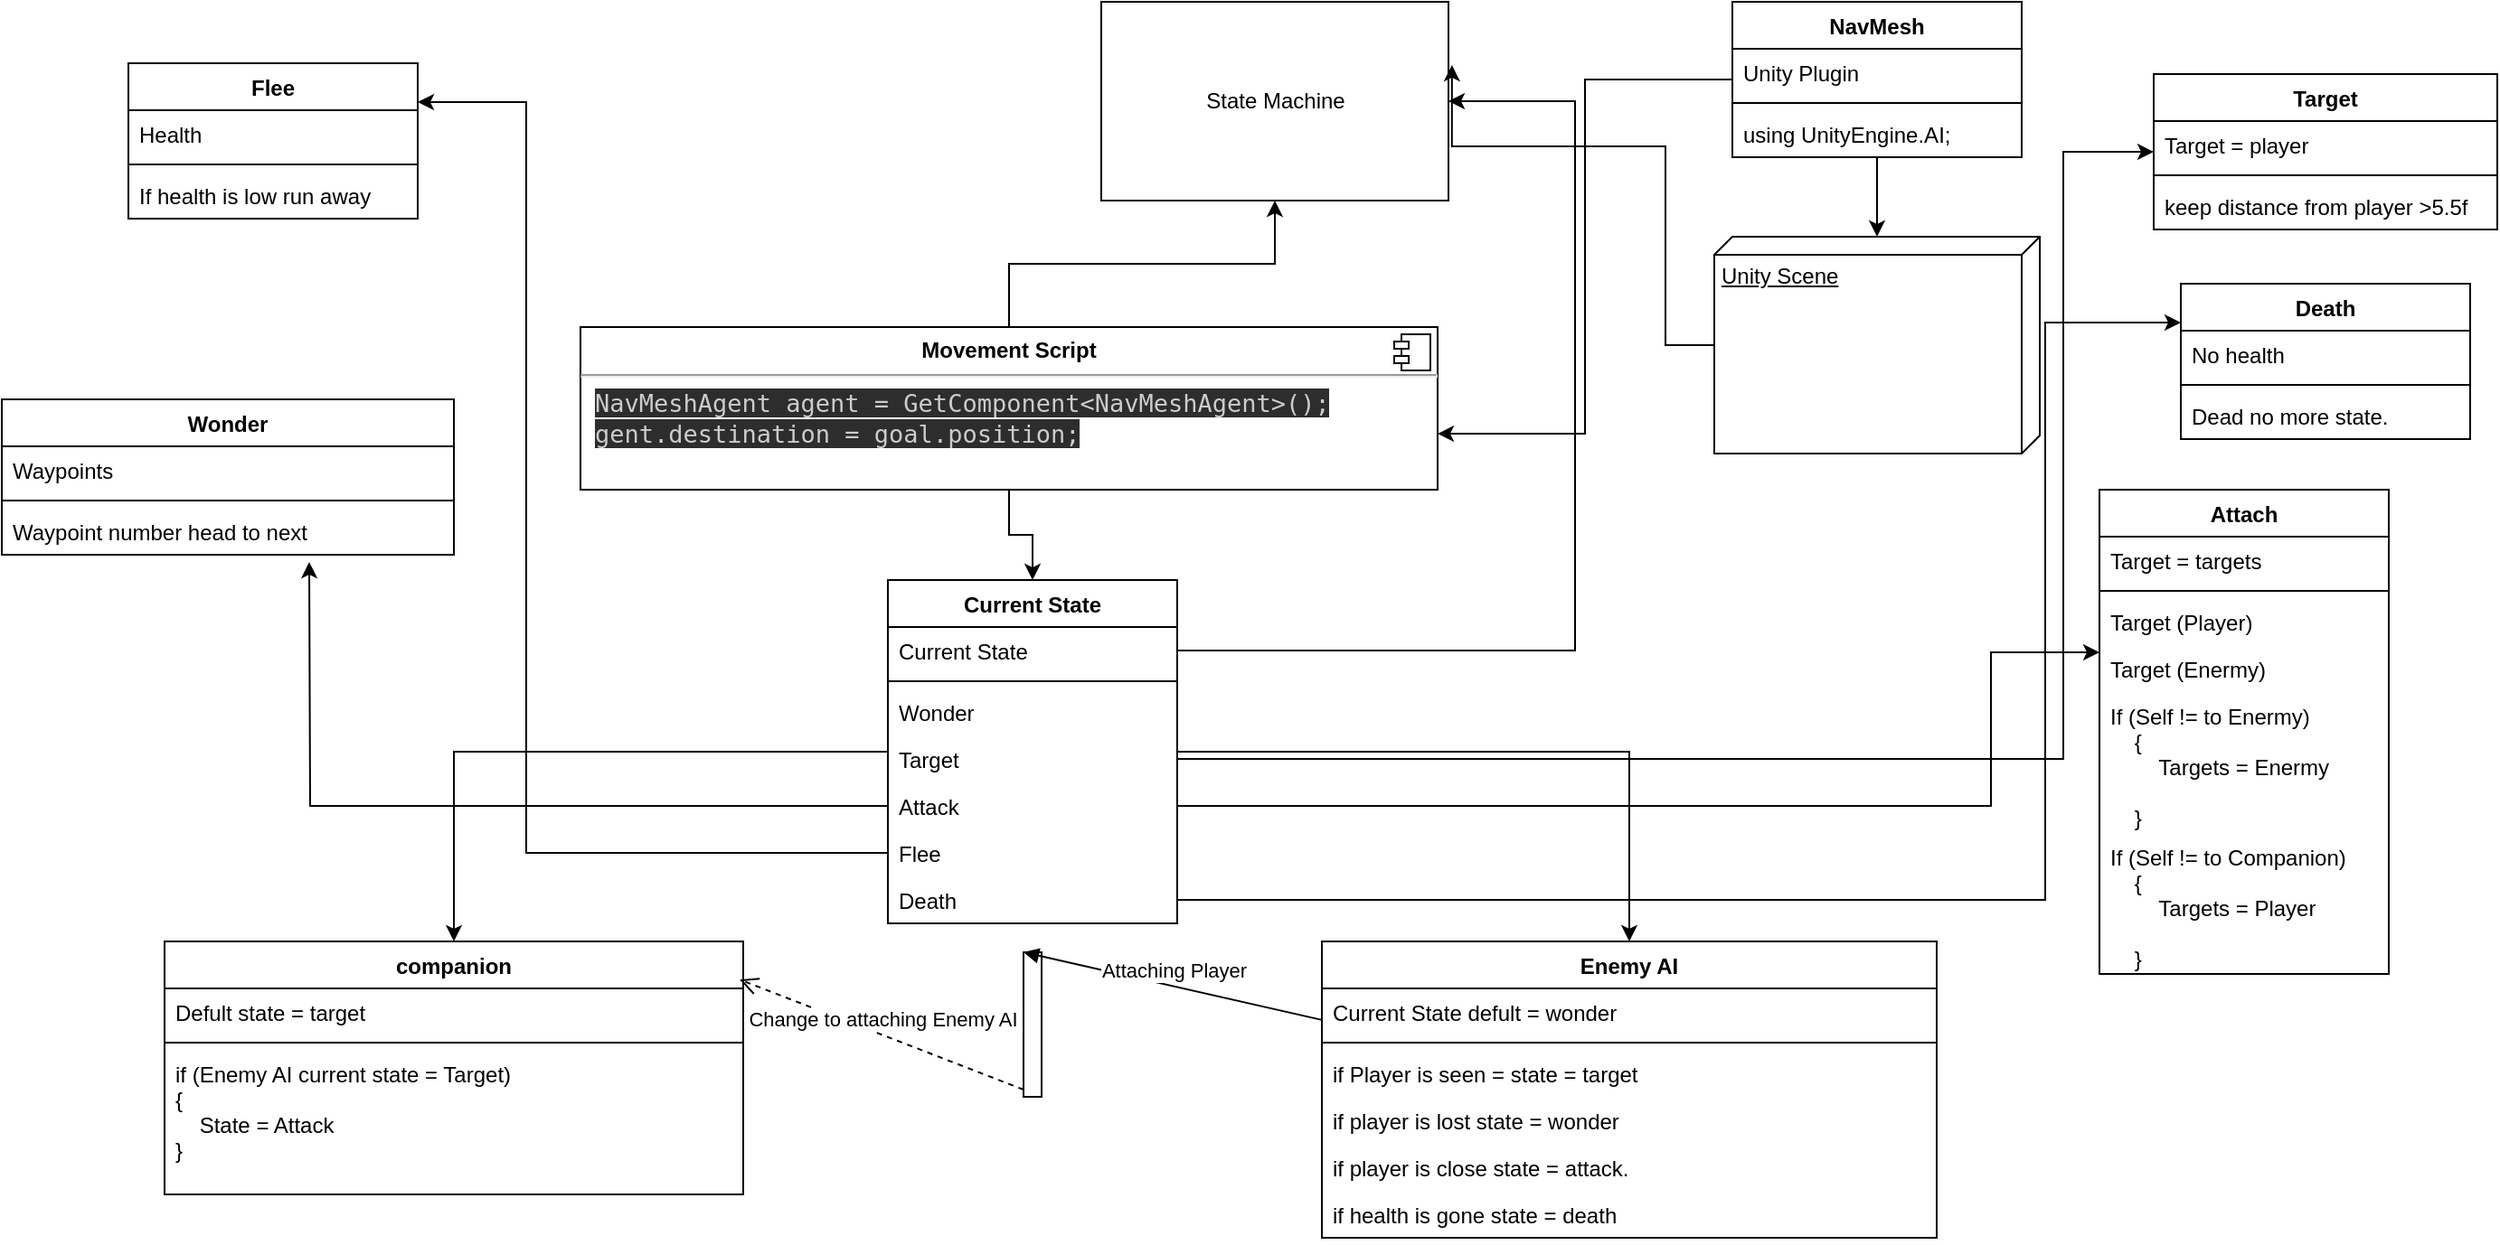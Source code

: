 <mxfile version="17.1.3" type="github"><diagram id="Db6rsAiDNWLmZgQAVARA" name="Page-1"><mxGraphModel dx="2249" dy="737" grid="1" gridSize="10" guides="1" tooltips="1" connect="1" arrows="1" fold="1" page="1" pageScale="1" pageWidth="827" pageHeight="1169" math="0" shadow="0"><root><mxCell id="0"/><mxCell id="1" parent="0"/><mxCell id="M40ppNEhyecICYeKJpTs-1" value="State Machine&lt;br&gt;" style="html=1;" parent="1" vertex="1"><mxGeometry x="318" y="40" width="192" height="110" as="geometry"/></mxCell><mxCell id="M40ppNEhyecICYeKJpTs-7" style="edgeStyle=orthogonalEdgeStyle;rounded=0;orthogonalLoop=1;jettySize=auto;html=1;" parent="1" source="M40ppNEhyecICYeKJpTs-2" target="M40ppNEhyecICYeKJpTs-6" edge="1"><mxGeometry relative="1" as="geometry"/></mxCell><mxCell id="M40ppNEhyecICYeKJpTs-12" style="edgeStyle=orthogonalEdgeStyle;rounded=0;orthogonalLoop=1;jettySize=auto;html=1;entryX=1;entryY=0.656;entryDx=0;entryDy=0;entryPerimeter=0;" parent="1" source="M40ppNEhyecICYeKJpTs-2" target="M40ppNEhyecICYeKJpTs-8" edge="1"><mxGeometry relative="1" as="geometry"/></mxCell><mxCell id="M40ppNEhyecICYeKJpTs-2" value="NavMesh" style="swimlane;fontStyle=1;align=center;verticalAlign=top;childLayout=stackLayout;horizontal=1;startSize=26;horizontalStack=0;resizeParent=1;resizeParentMax=0;resizeLast=0;collapsible=1;marginBottom=0;" parent="1" vertex="1"><mxGeometry x="667" y="40" width="160" height="86" as="geometry"/></mxCell><mxCell id="M40ppNEhyecICYeKJpTs-3" value="Unity Plugin" style="text;strokeColor=none;fillColor=none;align=left;verticalAlign=top;spacingLeft=4;spacingRight=4;overflow=hidden;rotatable=0;points=[[0,0.5],[1,0.5]];portConstraint=eastwest;" parent="M40ppNEhyecICYeKJpTs-2" vertex="1"><mxGeometry y="26" width="160" height="26" as="geometry"/></mxCell><mxCell id="M40ppNEhyecICYeKJpTs-4" value="" style="line;strokeWidth=1;fillColor=none;align=left;verticalAlign=middle;spacingTop=-1;spacingLeft=3;spacingRight=3;rotatable=0;labelPosition=right;points=[];portConstraint=eastwest;" parent="M40ppNEhyecICYeKJpTs-2" vertex="1"><mxGeometry y="52" width="160" height="8" as="geometry"/></mxCell><mxCell id="M40ppNEhyecICYeKJpTs-5" value="using UnityEngine.AI;" style="text;strokeColor=none;fillColor=none;align=left;verticalAlign=top;spacingLeft=4;spacingRight=4;overflow=hidden;rotatable=0;points=[[0,0.5],[1,0.5]];portConstraint=eastwest;" parent="M40ppNEhyecICYeKJpTs-2" vertex="1"><mxGeometry y="60" width="160" height="26" as="geometry"/></mxCell><mxCell id="M40ppNEhyecICYeKJpTs-11" style="edgeStyle=orthogonalEdgeStyle;rounded=0;orthogonalLoop=1;jettySize=auto;html=1;entryX=1.01;entryY=0.318;entryDx=0;entryDy=0;entryPerimeter=0;" parent="1" source="M40ppNEhyecICYeKJpTs-6" target="M40ppNEhyecICYeKJpTs-1" edge="1"><mxGeometry relative="1" as="geometry"><Array as="points"><mxPoint x="630" y="230"/><mxPoint x="630" y="120"/><mxPoint x="512" y="120"/></Array></mxGeometry></mxCell><mxCell id="M40ppNEhyecICYeKJpTs-6" value="Unity Scene" style="verticalAlign=top;align=left;spacingTop=8;spacingLeft=2;spacingRight=12;shape=cube;size=10;direction=south;fontStyle=4;html=1;" parent="1" vertex="1"><mxGeometry x="657" y="170" width="180" height="120" as="geometry"/></mxCell><mxCell id="M40ppNEhyecICYeKJpTs-10" style="edgeStyle=orthogonalEdgeStyle;rounded=0;orthogonalLoop=1;jettySize=auto;html=1;" parent="1" source="M40ppNEhyecICYeKJpTs-8" target="M40ppNEhyecICYeKJpTs-1" edge="1"><mxGeometry relative="1" as="geometry"/></mxCell><mxCell id="M40ppNEhyecICYeKJpTs-18" style="edgeStyle=orthogonalEdgeStyle;rounded=0;orthogonalLoop=1;jettySize=auto;html=1;" parent="1" source="M40ppNEhyecICYeKJpTs-8" target="M40ppNEhyecICYeKJpTs-14" edge="1"><mxGeometry relative="1" as="geometry"/></mxCell><mxCell id="M40ppNEhyecICYeKJpTs-8" value="&lt;p style=&quot;margin: 0px ; margin-top: 6px ; text-align: center&quot;&gt;&lt;b&gt;Movement Script&lt;/b&gt;&lt;/p&gt;&lt;hr&gt;&lt;p style=&quot;margin: 0px ; margin-left: 8px&quot;&gt;&lt;span style=&quot;color: rgb(204 , 204 , 204) ; font-family: monospace ; font-size: 13.5px ; background-color: rgb(45 , 45 , 45)&quot;&gt;NavMeshAgent agent = GetComponent&amp;lt;NavMeshAgent&amp;gt;();&lt;/span&gt;&lt;br&gt;&lt;span style=&quot;color: rgb(204 , 204 , 204) ; font-family: monospace ; font-size: 13.5px ; background-color: rgb(45 , 45 , 45)&quot;&gt;gent.destination = goal.position;&lt;/span&gt;&lt;br&gt;&lt;/p&gt;" style="align=left;overflow=fill;html=1;dropTarget=0;" parent="1" vertex="1"><mxGeometry x="30" y="220" width="474" height="90" as="geometry"/></mxCell><mxCell id="M40ppNEhyecICYeKJpTs-9" value="" style="shape=component;jettyWidth=8;jettyHeight=4;" parent="M40ppNEhyecICYeKJpTs-8" vertex="1"><mxGeometry x="1" width="20" height="20" relative="1" as="geometry"><mxPoint x="-24" y="4" as="offset"/></mxGeometry></mxCell><mxCell id="M40ppNEhyecICYeKJpTs-31" style="edgeStyle=orthogonalEdgeStyle;rounded=0;orthogonalLoop=1;jettySize=auto;html=1;entryX=0.5;entryY=0;entryDx=0;entryDy=0;" parent="1" source="M40ppNEhyecICYeKJpTs-14" target="M40ppNEhyecICYeKJpTs-27" edge="1"><mxGeometry relative="1" as="geometry"/></mxCell><mxCell id="M40ppNEhyecICYeKJpTs-36" style="edgeStyle=orthogonalEdgeStyle;rounded=0;orthogonalLoop=1;jettySize=auto;html=1;entryX=0.5;entryY=0;entryDx=0;entryDy=0;" parent="1" source="M40ppNEhyecICYeKJpTs-14" target="M40ppNEhyecICYeKJpTs-32" edge="1"><mxGeometry relative="1" as="geometry"/></mxCell><mxCell id="M40ppNEhyecICYeKJpTs-14" value="Current State" style="swimlane;fontStyle=1;align=center;verticalAlign=top;childLayout=stackLayout;horizontal=1;startSize=26;horizontalStack=0;resizeParent=1;resizeParentMax=0;resizeLast=0;collapsible=1;marginBottom=0;" parent="1" vertex="1"><mxGeometry x="200" y="360" width="160" height="190" as="geometry"/></mxCell><mxCell id="M40ppNEhyecICYeKJpTs-15" value="Current State" style="text;strokeColor=none;fillColor=none;align=left;verticalAlign=top;spacingLeft=4;spacingRight=4;overflow=hidden;rotatable=0;points=[[0,0.5],[1,0.5]];portConstraint=eastwest;" parent="M40ppNEhyecICYeKJpTs-14" vertex="1"><mxGeometry y="26" width="160" height="26" as="geometry"/></mxCell><mxCell id="M40ppNEhyecICYeKJpTs-16" value="" style="line;strokeWidth=1;fillColor=none;align=left;verticalAlign=middle;spacingTop=-1;spacingLeft=3;spacingRight=3;rotatable=0;labelPosition=right;points=[];portConstraint=eastwest;" parent="M40ppNEhyecICYeKJpTs-14" vertex="1"><mxGeometry y="52" width="160" height="8" as="geometry"/></mxCell><mxCell id="M40ppNEhyecICYeKJpTs-17" value="Wonder    &#10;&#10;" style="text;strokeColor=none;fillColor=none;align=left;verticalAlign=top;spacingLeft=4;spacingRight=4;overflow=hidden;rotatable=0;points=[[0,0.5],[1,0.5]];portConstraint=eastwest;" parent="M40ppNEhyecICYeKJpTs-14" vertex="1"><mxGeometry y="60" width="160" height="26" as="geometry"/></mxCell><mxCell id="M40ppNEhyecICYeKJpTs-22" value="Target" style="text;strokeColor=none;fillColor=none;align=left;verticalAlign=top;spacingLeft=4;spacingRight=4;overflow=hidden;rotatable=0;points=[[0,0.5],[1,0.5]];portConstraint=eastwest;" parent="M40ppNEhyecICYeKJpTs-14" vertex="1"><mxGeometry y="86" width="160" height="26" as="geometry"/></mxCell><mxCell id="M40ppNEhyecICYeKJpTs-23" value="Attack" style="text;strokeColor=none;fillColor=none;align=left;verticalAlign=top;spacingLeft=4;spacingRight=4;overflow=hidden;rotatable=0;points=[[0,0.5],[1,0.5]];portConstraint=eastwest;" parent="M40ppNEhyecICYeKJpTs-14" vertex="1"><mxGeometry y="112" width="160" height="26" as="geometry"/></mxCell><mxCell id="M40ppNEhyecICYeKJpTs-24" value="Flee" style="text;strokeColor=none;fillColor=none;align=left;verticalAlign=top;spacingLeft=4;spacingRight=4;overflow=hidden;rotatable=0;points=[[0,0.5],[1,0.5]];portConstraint=eastwest;" parent="M40ppNEhyecICYeKJpTs-14" vertex="1"><mxGeometry y="138" width="160" height="26" as="geometry"/></mxCell><mxCell id="M40ppNEhyecICYeKJpTs-25" value="Death" style="text;strokeColor=none;fillColor=none;align=left;verticalAlign=top;spacingLeft=4;spacingRight=4;overflow=hidden;rotatable=0;points=[[0,0.5],[1,0.5]];portConstraint=eastwest;" parent="M40ppNEhyecICYeKJpTs-14" vertex="1"><mxGeometry y="164" width="160" height="26" as="geometry"/></mxCell><mxCell id="M40ppNEhyecICYeKJpTs-19" style="edgeStyle=orthogonalEdgeStyle;rounded=0;orthogonalLoop=1;jettySize=auto;html=1;" parent="1" source="M40ppNEhyecICYeKJpTs-15" target="M40ppNEhyecICYeKJpTs-1" edge="1"><mxGeometry relative="1" as="geometry"><mxPoint x="530" y="60" as="targetPoint"/><Array as="points"><mxPoint x="580" y="399"/><mxPoint x="580" y="95"/></Array></mxGeometry></mxCell><mxCell id="M40ppNEhyecICYeKJpTs-27" value="Enemy AI" style="swimlane;fontStyle=1;align=center;verticalAlign=top;childLayout=stackLayout;horizontal=1;startSize=26;horizontalStack=0;resizeParent=1;resizeParentMax=0;resizeLast=0;collapsible=1;marginBottom=0;" parent="1" vertex="1"><mxGeometry x="440" y="560" width="340" height="164" as="geometry"/></mxCell><mxCell id="M40ppNEhyecICYeKJpTs-28" value="Current State defult = wonder " style="text;strokeColor=none;fillColor=none;align=left;verticalAlign=top;spacingLeft=4;spacingRight=4;overflow=hidden;rotatable=0;points=[[0,0.5],[1,0.5]];portConstraint=eastwest;" parent="M40ppNEhyecICYeKJpTs-27" vertex="1"><mxGeometry y="26" width="340" height="26" as="geometry"/></mxCell><mxCell id="M40ppNEhyecICYeKJpTs-29" value="" style="line;strokeWidth=1;fillColor=none;align=left;verticalAlign=middle;spacingTop=-1;spacingLeft=3;spacingRight=3;rotatable=0;labelPosition=right;points=[];portConstraint=eastwest;" parent="M40ppNEhyecICYeKJpTs-27" vertex="1"><mxGeometry y="52" width="340" height="8" as="geometry"/></mxCell><mxCell id="M40ppNEhyecICYeKJpTs-30" value="if Player is seen = state = target" style="text;strokeColor=none;fillColor=none;align=left;verticalAlign=top;spacingLeft=4;spacingRight=4;overflow=hidden;rotatable=0;points=[[0,0.5],[1,0.5]];portConstraint=eastwest;" parent="M40ppNEhyecICYeKJpTs-27" vertex="1"><mxGeometry y="60" width="340" height="26" as="geometry"/></mxCell><mxCell id="M40ppNEhyecICYeKJpTs-65" value="if player is lost state = wonder" style="text;strokeColor=none;fillColor=none;align=left;verticalAlign=top;spacingLeft=4;spacingRight=4;overflow=hidden;rotatable=0;points=[[0,0.5],[1,0.5]];portConstraint=eastwest;" parent="M40ppNEhyecICYeKJpTs-27" vertex="1"><mxGeometry y="86" width="340" height="26" as="geometry"/></mxCell><mxCell id="M40ppNEhyecICYeKJpTs-66" value="if player is close state = attack." style="text;strokeColor=none;fillColor=none;align=left;verticalAlign=top;spacingLeft=4;spacingRight=4;overflow=hidden;rotatable=0;points=[[0,0.5],[1,0.5]];portConstraint=eastwest;" parent="M40ppNEhyecICYeKJpTs-27" vertex="1"><mxGeometry y="112" width="340" height="26" as="geometry"/></mxCell><mxCell id="M40ppNEhyecICYeKJpTs-67" value="if health is gone state = death" style="text;strokeColor=none;fillColor=none;align=left;verticalAlign=top;spacingLeft=4;spacingRight=4;overflow=hidden;rotatable=0;points=[[0,0.5],[1,0.5]];portConstraint=eastwest;" parent="M40ppNEhyecICYeKJpTs-27" vertex="1"><mxGeometry y="138" width="340" height="26" as="geometry"/></mxCell><mxCell id="M40ppNEhyecICYeKJpTs-32" value="companion" style="swimlane;fontStyle=1;align=center;verticalAlign=top;childLayout=stackLayout;horizontal=1;startSize=26;horizontalStack=0;resizeParent=1;resizeParentMax=0;resizeLast=0;collapsible=1;marginBottom=0;" parent="1" vertex="1"><mxGeometry x="-200" y="560" width="320" height="140" as="geometry"/></mxCell><mxCell id="M40ppNEhyecICYeKJpTs-33" value="Defult state = target " style="text;strokeColor=none;fillColor=none;align=left;verticalAlign=top;spacingLeft=4;spacingRight=4;overflow=hidden;rotatable=0;points=[[0,0.5],[1,0.5]];portConstraint=eastwest;" parent="M40ppNEhyecICYeKJpTs-32" vertex="1"><mxGeometry y="26" width="320" height="26" as="geometry"/></mxCell><mxCell id="M40ppNEhyecICYeKJpTs-34" value="" style="line;strokeWidth=1;fillColor=none;align=left;verticalAlign=middle;spacingTop=-1;spacingLeft=3;spacingRight=3;rotatable=0;labelPosition=right;points=[];portConstraint=eastwest;" parent="M40ppNEhyecICYeKJpTs-32" vertex="1"><mxGeometry y="52" width="320" height="8" as="geometry"/></mxCell><mxCell id="M40ppNEhyecICYeKJpTs-35" value="if (Enemy AI current state = Target)&#10;{&#10;    State = Attack&#10;}" style="text;strokeColor=none;fillColor=none;align=left;verticalAlign=top;spacingLeft=4;spacingRight=4;overflow=hidden;rotatable=0;points=[[0,0.5],[1,0.5]];portConstraint=eastwest;" parent="M40ppNEhyecICYeKJpTs-32" vertex="1"><mxGeometry y="60" width="320" height="80" as="geometry"/></mxCell><mxCell id="M40ppNEhyecICYeKJpTs-37" value="" style="html=1;points=[];perimeter=orthogonalPerimeter;" parent="1" vertex="1"><mxGeometry x="275" y="566" width="10" height="80" as="geometry"/></mxCell><mxCell id="M40ppNEhyecICYeKJpTs-38" value="Attaching Player" style="html=1;verticalAlign=bottom;endArrow=block;entryX=0;entryY=0;rounded=0;" parent="1" source="M40ppNEhyecICYeKJpTs-27" target="M40ppNEhyecICYeKJpTs-37" edge="1"><mxGeometry relative="1" as="geometry"><mxPoint x="200" y="593" as="sourcePoint"/></mxGeometry></mxCell><mxCell id="M40ppNEhyecICYeKJpTs-39" value="Change to attaching Enemy AI" style="html=1;verticalAlign=bottom;endArrow=open;dashed=1;endSize=8;exitX=0;exitY=0.95;rounded=0;entryX=0.994;entryY=0.151;entryDx=0;entryDy=0;entryPerimeter=0;" parent="1" source="M40ppNEhyecICYeKJpTs-37" target="M40ppNEhyecICYeKJpTs-32" edge="1"><mxGeometry relative="1" as="geometry"><mxPoint x="200" y="669" as="targetPoint"/></mxGeometry></mxCell><mxCell id="M40ppNEhyecICYeKJpTs-40" style="edgeStyle=orthogonalEdgeStyle;rounded=0;orthogonalLoop=1;jettySize=auto;html=1;" parent="1" source="M40ppNEhyecICYeKJpTs-23" edge="1"><mxGeometry relative="1" as="geometry"><mxPoint x="-120" y="350" as="targetPoint"/></mxGeometry></mxCell><mxCell id="M40ppNEhyecICYeKJpTs-41" value="Wonder" style="swimlane;fontStyle=1;align=center;verticalAlign=top;childLayout=stackLayout;horizontal=1;startSize=26;horizontalStack=0;resizeParent=1;resizeParentMax=0;resizeLast=0;collapsible=1;marginBottom=0;" parent="1" vertex="1"><mxGeometry x="-290" y="260" width="250" height="86" as="geometry"/></mxCell><mxCell id="M40ppNEhyecICYeKJpTs-42" value="Waypoints" style="text;strokeColor=none;fillColor=none;align=left;verticalAlign=top;spacingLeft=4;spacingRight=4;overflow=hidden;rotatable=0;points=[[0,0.5],[1,0.5]];portConstraint=eastwest;" parent="M40ppNEhyecICYeKJpTs-41" vertex="1"><mxGeometry y="26" width="250" height="26" as="geometry"/></mxCell><mxCell id="M40ppNEhyecICYeKJpTs-43" value="" style="line;strokeWidth=1;fillColor=none;align=left;verticalAlign=middle;spacingTop=-1;spacingLeft=3;spacingRight=3;rotatable=0;labelPosition=right;points=[];portConstraint=eastwest;" parent="M40ppNEhyecICYeKJpTs-41" vertex="1"><mxGeometry y="52" width="250" height="8" as="geometry"/></mxCell><mxCell id="M40ppNEhyecICYeKJpTs-44" value="Waypoint number head to next " style="text;strokeColor=none;fillColor=none;align=left;verticalAlign=top;spacingLeft=4;spacingRight=4;overflow=hidden;rotatable=0;points=[[0,0.5],[1,0.5]];portConstraint=eastwest;" parent="M40ppNEhyecICYeKJpTs-41" vertex="1"><mxGeometry y="60" width="250" height="26" as="geometry"/></mxCell><mxCell id="M40ppNEhyecICYeKJpTs-46" style="edgeStyle=orthogonalEdgeStyle;rounded=0;orthogonalLoop=1;jettySize=auto;html=1;" parent="1" source="M40ppNEhyecICYeKJpTs-23" target="M40ppNEhyecICYeKJpTs-51" edge="1"><mxGeometry relative="1" as="geometry"><mxPoint x="950" y="400" as="targetPoint"/><Array as="points"><mxPoint x="810" y="485"/><mxPoint x="810" y="400"/></Array></mxGeometry></mxCell><mxCell id="M40ppNEhyecICYeKJpTs-51" value="Attach" style="swimlane;fontStyle=1;align=center;verticalAlign=top;childLayout=stackLayout;horizontal=1;startSize=26;horizontalStack=0;resizeParent=1;resizeParentMax=0;resizeLast=0;collapsible=1;marginBottom=0;" parent="1" vertex="1"><mxGeometry x="870" y="310" width="160" height="268" as="geometry"/></mxCell><mxCell id="M40ppNEhyecICYeKJpTs-52" value="Target = targets " style="text;strokeColor=none;fillColor=none;align=left;verticalAlign=top;spacingLeft=4;spacingRight=4;overflow=hidden;rotatable=0;points=[[0,0.5],[1,0.5]];portConstraint=eastwest;" parent="M40ppNEhyecICYeKJpTs-51" vertex="1"><mxGeometry y="26" width="160" height="26" as="geometry"/></mxCell><mxCell id="M40ppNEhyecICYeKJpTs-53" value="" style="line;strokeWidth=1;fillColor=none;align=left;verticalAlign=middle;spacingTop=-1;spacingLeft=3;spacingRight=3;rotatable=0;labelPosition=right;points=[];portConstraint=eastwest;" parent="M40ppNEhyecICYeKJpTs-51" vertex="1"><mxGeometry y="52" width="160" height="8" as="geometry"/></mxCell><mxCell id="M40ppNEhyecICYeKJpTs-54" value="Target (Player)" style="text;strokeColor=none;fillColor=none;align=left;verticalAlign=top;spacingLeft=4;spacingRight=4;overflow=hidden;rotatable=0;points=[[0,0.5],[1,0.5]];portConstraint=eastwest;" parent="M40ppNEhyecICYeKJpTs-51" vertex="1"><mxGeometry y="60" width="160" height="26" as="geometry"/></mxCell><mxCell id="M40ppNEhyecICYeKJpTs-57" value="Target (Enermy)" style="text;strokeColor=none;fillColor=none;align=left;verticalAlign=top;spacingLeft=4;spacingRight=4;overflow=hidden;rotatable=0;points=[[0,0.5],[1,0.5]];portConstraint=eastwest;" parent="M40ppNEhyecICYeKJpTs-51" vertex="1"><mxGeometry y="86" width="160" height="26" as="geometry"/></mxCell><mxCell id="M40ppNEhyecICYeKJpTs-58" value="If (Self != to Enermy)&#10;    {&#10;        Targets = Enermy&#10;&#10;    }&#10;" style="text;strokeColor=none;fillColor=none;align=left;verticalAlign=top;spacingLeft=4;spacingRight=4;overflow=hidden;rotatable=0;points=[[0,0.5],[1,0.5]];portConstraint=eastwest;" parent="M40ppNEhyecICYeKJpTs-51" vertex="1"><mxGeometry y="112" width="160" height="78" as="geometry"/></mxCell><mxCell id="M40ppNEhyecICYeKJpTs-59" value="If (Self != to Companion)&#10;    {&#10;        Targets = Player&#10;&#10;    }&#10;" style="text;strokeColor=none;fillColor=none;align=left;verticalAlign=top;spacingLeft=4;spacingRight=4;overflow=hidden;rotatable=0;points=[[0,0.5],[1,0.5]];portConstraint=eastwest;" parent="M40ppNEhyecICYeKJpTs-51" vertex="1"><mxGeometry y="190" width="160" height="78" as="geometry"/></mxCell><mxCell id="M40ppNEhyecICYeKJpTs-60" style="edgeStyle=orthogonalEdgeStyle;rounded=0;orthogonalLoop=1;jettySize=auto;html=1;" parent="1" source="M40ppNEhyecICYeKJpTs-22" target="M40ppNEhyecICYeKJpTs-61" edge="1"><mxGeometry relative="1" as="geometry"><mxPoint x="860" y="140" as="targetPoint"/><Array as="points"><mxPoint x="850" y="459"/><mxPoint x="850" y="123"/></Array></mxGeometry></mxCell><mxCell id="M40ppNEhyecICYeKJpTs-61" value="Target" style="swimlane;fontStyle=1;align=center;verticalAlign=top;childLayout=stackLayout;horizontal=1;startSize=26;horizontalStack=0;resizeParent=1;resizeParentMax=0;resizeLast=0;collapsible=1;marginBottom=0;" parent="1" vertex="1"><mxGeometry x="900" y="80" width="190" height="86" as="geometry"/></mxCell><mxCell id="M40ppNEhyecICYeKJpTs-62" value="Target = player " style="text;strokeColor=none;fillColor=none;align=left;verticalAlign=top;spacingLeft=4;spacingRight=4;overflow=hidden;rotatable=0;points=[[0,0.5],[1,0.5]];portConstraint=eastwest;" parent="M40ppNEhyecICYeKJpTs-61" vertex="1"><mxGeometry y="26" width="190" height="26" as="geometry"/></mxCell><mxCell id="M40ppNEhyecICYeKJpTs-63" value="" style="line;strokeWidth=1;fillColor=none;align=left;verticalAlign=middle;spacingTop=-1;spacingLeft=3;spacingRight=3;rotatable=0;labelPosition=right;points=[];portConstraint=eastwest;" parent="M40ppNEhyecICYeKJpTs-61" vertex="1"><mxGeometry y="52" width="190" height="8" as="geometry"/></mxCell><mxCell id="M40ppNEhyecICYeKJpTs-64" value="keep distance from player &gt;5.5f" style="text;strokeColor=none;fillColor=none;align=left;verticalAlign=top;spacingLeft=4;spacingRight=4;overflow=hidden;rotatable=0;points=[[0,0.5],[1,0.5]];portConstraint=eastwest;" parent="M40ppNEhyecICYeKJpTs-61" vertex="1"><mxGeometry y="60" width="190" height="26" as="geometry"/></mxCell><mxCell id="M40ppNEhyecICYeKJpTs-68" style="edgeStyle=orthogonalEdgeStyle;rounded=0;orthogonalLoop=1;jettySize=auto;html=1;entryX=1;entryY=0.25;entryDx=0;entryDy=0;" parent="1" source="M40ppNEhyecICYeKJpTs-24" target="M40ppNEhyecICYeKJpTs-70" edge="1"><mxGeometry relative="1" as="geometry"><mxPoint x="-1" y="100" as="targetPoint"/><Array as="points"><mxPoint y="511"/><mxPoint y="96"/></Array></mxGeometry></mxCell><mxCell id="M40ppNEhyecICYeKJpTs-69" value="" style="text;strokeColor=none;fillColor=none;align=left;verticalAlign=middle;spacingTop=-1;spacingLeft=4;spacingRight=4;rotatable=0;labelPosition=right;points=[];portConstraint=eastwest;" parent="1" vertex="1"><mxGeometry x="-230" y="72" width="20" height="14" as="geometry"/></mxCell><mxCell id="M40ppNEhyecICYeKJpTs-70" value="Flee" style="swimlane;fontStyle=1;align=center;verticalAlign=top;childLayout=stackLayout;horizontal=1;startSize=26;horizontalStack=0;resizeParent=1;resizeParentMax=0;resizeLast=0;collapsible=1;marginBottom=0;" parent="1" vertex="1"><mxGeometry x="-220" y="74" width="160" height="86" as="geometry"/></mxCell><mxCell id="M40ppNEhyecICYeKJpTs-71" value="Health" style="text;strokeColor=none;fillColor=none;align=left;verticalAlign=top;spacingLeft=4;spacingRight=4;overflow=hidden;rotatable=0;points=[[0,0.5],[1,0.5]];portConstraint=eastwest;" parent="M40ppNEhyecICYeKJpTs-70" vertex="1"><mxGeometry y="26" width="160" height="26" as="geometry"/></mxCell><mxCell id="M40ppNEhyecICYeKJpTs-72" value="" style="line;strokeWidth=1;fillColor=none;align=left;verticalAlign=middle;spacingTop=-1;spacingLeft=3;spacingRight=3;rotatable=0;labelPosition=right;points=[];portConstraint=eastwest;" parent="M40ppNEhyecICYeKJpTs-70" vertex="1"><mxGeometry y="52" width="160" height="8" as="geometry"/></mxCell><mxCell id="M40ppNEhyecICYeKJpTs-73" value="If health is low run away" style="text;strokeColor=none;fillColor=none;align=left;verticalAlign=top;spacingLeft=4;spacingRight=4;overflow=hidden;rotatable=0;points=[[0,0.5],[1,0.5]];portConstraint=eastwest;" parent="M40ppNEhyecICYeKJpTs-70" vertex="1"><mxGeometry y="60" width="160" height="26" as="geometry"/></mxCell><mxCell id="M40ppNEhyecICYeKJpTs-74" style="edgeStyle=orthogonalEdgeStyle;rounded=0;orthogonalLoop=1;jettySize=auto;html=1;entryX=0;entryY=0.25;entryDx=0;entryDy=0;" parent="1" source="M40ppNEhyecICYeKJpTs-25" target="M40ppNEhyecICYeKJpTs-75" edge="1"><mxGeometry relative="1" as="geometry"><mxPoint x="869" y="200" as="targetPoint"/><Array as="points"><mxPoint x="840" y="537"/><mxPoint x="840" y="218"/></Array></mxGeometry></mxCell><mxCell id="M40ppNEhyecICYeKJpTs-75" value="Death" style="swimlane;fontStyle=1;align=center;verticalAlign=top;childLayout=stackLayout;horizontal=1;startSize=26;horizontalStack=0;resizeParent=1;resizeParentMax=0;resizeLast=0;collapsible=1;marginBottom=0;" parent="1" vertex="1"><mxGeometry x="915" y="196" width="160" height="86" as="geometry"/></mxCell><mxCell id="M40ppNEhyecICYeKJpTs-76" value="No health" style="text;strokeColor=none;fillColor=none;align=left;verticalAlign=top;spacingLeft=4;spacingRight=4;overflow=hidden;rotatable=0;points=[[0,0.5],[1,0.5]];portConstraint=eastwest;" parent="M40ppNEhyecICYeKJpTs-75" vertex="1"><mxGeometry y="26" width="160" height="26" as="geometry"/></mxCell><mxCell id="M40ppNEhyecICYeKJpTs-77" value="" style="line;strokeWidth=1;fillColor=none;align=left;verticalAlign=middle;spacingTop=-1;spacingLeft=3;spacingRight=3;rotatable=0;labelPosition=right;points=[];portConstraint=eastwest;" parent="M40ppNEhyecICYeKJpTs-75" vertex="1"><mxGeometry y="52" width="160" height="8" as="geometry"/></mxCell><mxCell id="M40ppNEhyecICYeKJpTs-78" value="Dead no more state." style="text;strokeColor=none;fillColor=none;align=left;verticalAlign=top;spacingLeft=4;spacingRight=4;overflow=hidden;rotatable=0;points=[[0,0.5],[1,0.5]];portConstraint=eastwest;" parent="M40ppNEhyecICYeKJpTs-75" vertex="1"><mxGeometry y="60" width="160" height="26" as="geometry"/></mxCell></root></mxGraphModel></diagram></mxfile>